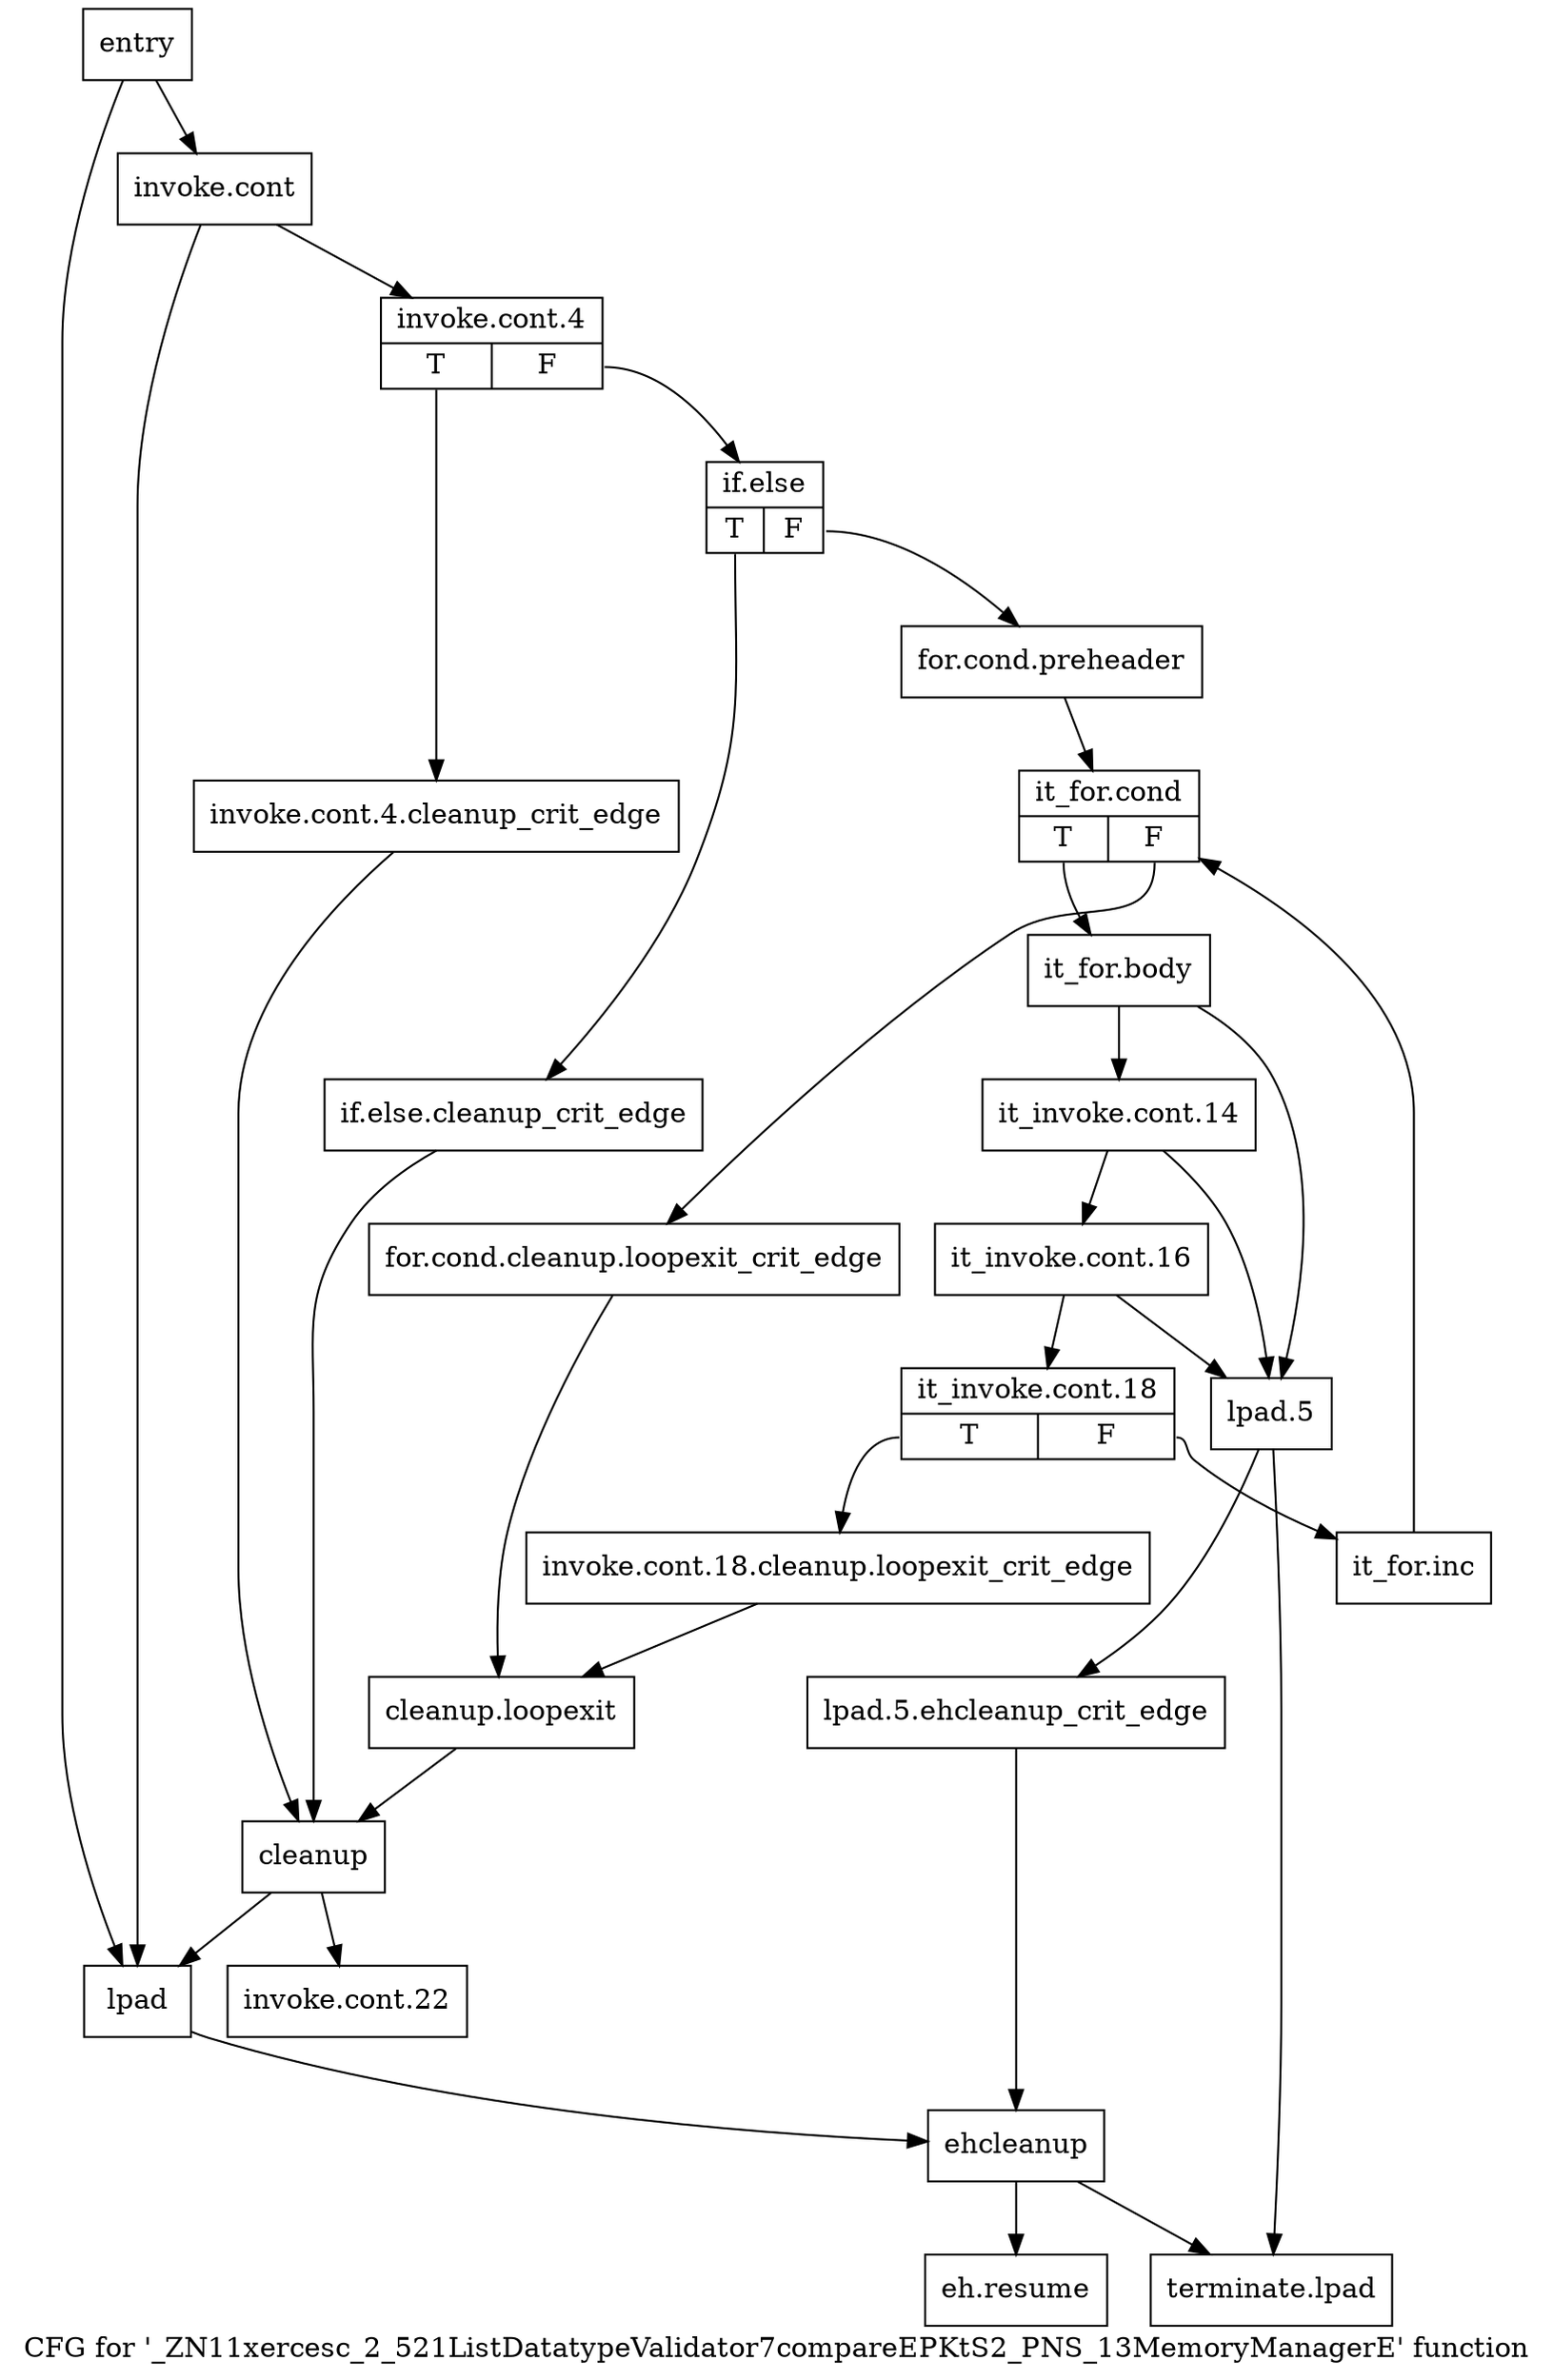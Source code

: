 digraph "CFG for '_ZN11xercesc_2_521ListDatatypeValidator7compareEPKtS2_PNS_13MemoryManagerE' function" {
	label="CFG for '_ZN11xercesc_2_521ListDatatypeValidator7compareEPKtS2_PNS_13MemoryManagerE' function";

	Node0x3a3e9b0 [shape=record,label="{entry}"];
	Node0x3a3e9b0 -> Node0x3a3ea00;
	Node0x3a3e9b0 -> Node0x3a3eaf0;
	Node0x3a3ea00 [shape=record,label="{invoke.cont}"];
	Node0x3a3ea00 -> Node0x3a3ea50;
	Node0x3a3ea00 -> Node0x3a3eaf0;
	Node0x3a3ea50 [shape=record,label="{invoke.cont.4|{<s0>T|<s1>F}}"];
	Node0x3a3ea50:s0 -> Node0x3a3eaa0;
	Node0x3a3ea50:s1 -> Node0x3a3ebe0;
	Node0x3a3eaa0 [shape=record,label="{invoke.cont.4.cleanup_crit_edge}"];
	Node0x3a3eaa0 -> Node0x3a3efa0;
	Node0x3a3eaf0 [shape=record,label="{lpad}"];
	Node0x3a3eaf0 -> Node0x3a3f040;
	Node0x3a3eb40 [shape=record,label="{lpad.5}"];
	Node0x3a3eb40 -> Node0x3a3eb90;
	Node0x3a3eb40 -> Node0x3a3f0e0;
	Node0x3a3eb90 [shape=record,label="{lpad.5.ehcleanup_crit_edge}"];
	Node0x3a3eb90 -> Node0x3a3f040;
	Node0x3a3ebe0 [shape=record,label="{if.else|{<s0>T|<s1>F}}"];
	Node0x3a3ebe0:s0 -> Node0x3a3ec30;
	Node0x3a3ebe0:s1 -> Node0x3a3ec80;
	Node0x3a3ec30 [shape=record,label="{if.else.cleanup_crit_edge}"];
	Node0x3a3ec30 -> Node0x3a3efa0;
	Node0x3a3ec80 [shape=record,label="{for.cond.preheader}"];
	Node0x3a3ec80 -> Node0x3a3ecd0;
	Node0x3a3ecd0 [shape=record,label="{it_for.cond|{<s0>T|<s1>F}}"];
	Node0x3a3ecd0:s0 -> Node0x3a3ed70;
	Node0x3a3ecd0:s1 -> Node0x3a3ed20;
	Node0x3a3ed20 [shape=record,label="{for.cond.cleanup.loopexit_crit_edge}"];
	Node0x3a3ed20 -> Node0x3a3ef50;
	Node0x3a3ed70 [shape=record,label="{it_for.body}"];
	Node0x3a3ed70 -> Node0x3a3edc0;
	Node0x3a3ed70 -> Node0x3a3eb40;
	Node0x3a3edc0 [shape=record,label="{it_invoke.cont.14}"];
	Node0x3a3edc0 -> Node0x3a3ee10;
	Node0x3a3edc0 -> Node0x3a3eb40;
	Node0x3a3ee10 [shape=record,label="{it_invoke.cont.16}"];
	Node0x3a3ee10 -> Node0x3a3ee60;
	Node0x3a3ee10 -> Node0x3a3eb40;
	Node0x3a3ee60 [shape=record,label="{it_invoke.cont.18|{<s0>T|<s1>F}}"];
	Node0x3a3ee60:s0 -> Node0x3a3eeb0;
	Node0x3a3ee60:s1 -> Node0x3a3ef00;
	Node0x3a3eeb0 [shape=record,label="{invoke.cont.18.cleanup.loopexit_crit_edge}"];
	Node0x3a3eeb0 -> Node0x3a3ef50;
	Node0x3a3ef00 [shape=record,label="{it_for.inc}"];
	Node0x3a3ef00 -> Node0x3a3ecd0;
	Node0x3a3ef50 [shape=record,label="{cleanup.loopexit}"];
	Node0x3a3ef50 -> Node0x3a3efa0;
	Node0x3a3efa0 [shape=record,label="{cleanup}"];
	Node0x3a3efa0 -> Node0x3a3eff0;
	Node0x3a3efa0 -> Node0x3a3eaf0;
	Node0x3a3eff0 [shape=record,label="{invoke.cont.22}"];
	Node0x3a3f040 [shape=record,label="{ehcleanup}"];
	Node0x3a3f040 -> Node0x3a3f090;
	Node0x3a3f040 -> Node0x3a3f0e0;
	Node0x3a3f090 [shape=record,label="{eh.resume}"];
	Node0x3a3f0e0 [shape=record,label="{terminate.lpad}"];
}
